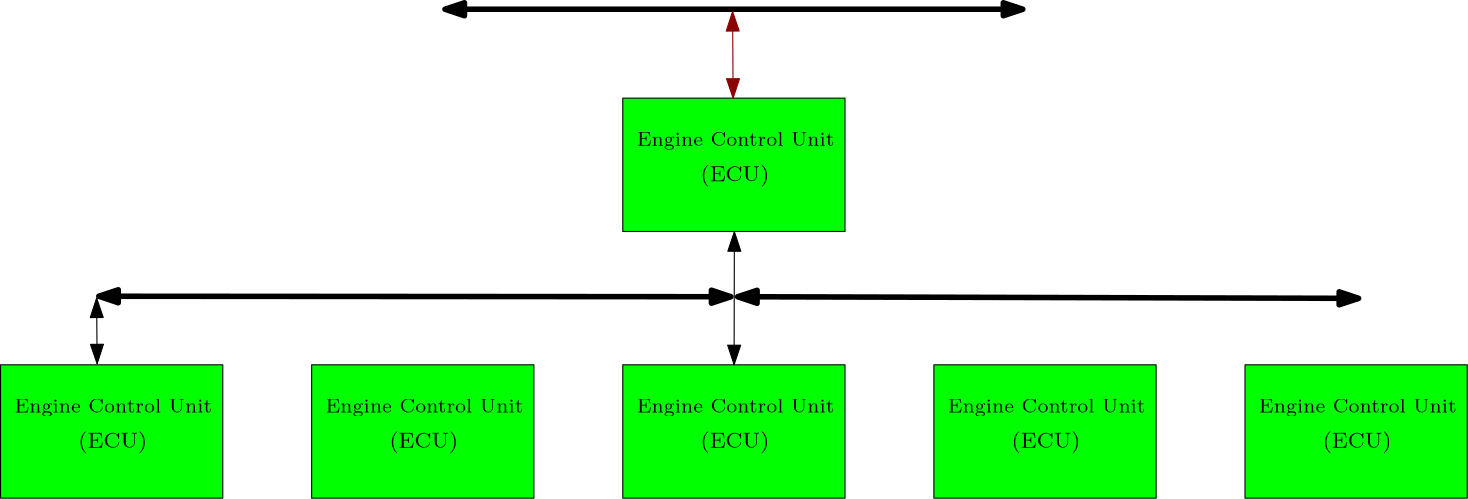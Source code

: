 <?xml version="1.0"?>
<!DOCTYPE ipe SYSTEM "ipe.dtd">
<ipe version="70218" creator="Ipe 7.2.28">
<info created="D:20240719111407" modified="D:20240719111407"/>
<ipestyle name="basic">
<symbol name="arrow/arc(spx)">
<path stroke="sym-stroke" fill="sym-stroke" pen="sym-pen">
0 0 m
-1 0.333 l
-1 -0.333 l
h
</path>
</symbol>
<symbol name="arrow/farc(spx)">
<path stroke="sym-stroke" fill="white" pen="sym-pen">
0 0 m
-1 0.333 l
-1 -0.333 l
h
</path>
</symbol>
<symbol name="arrow/ptarc(spx)">
<path stroke="sym-stroke" fill="sym-stroke" pen="sym-pen">
0 0 m
-1 0.333 l
-0.8 0 l
-1 -0.333 l
h
</path>
</symbol>
<symbol name="arrow/fptarc(spx)">
<path stroke="sym-stroke" fill="white" pen="sym-pen">
0 0 m
-1 0.333 l
-0.8 0 l
-1 -0.333 l
h
</path>
</symbol>
<symbol name="mark/circle(sx)" transformations="translations">
<path fill="sym-stroke">
0.6 0 0 0.6 0 0 e
0.4 0 0 0.4 0 0 e
</path>
</symbol>
<symbol name="mark/disk(sx)" transformations="translations">
<path fill="sym-stroke">
0.6 0 0 0.6 0 0 e
</path>
</symbol>
<symbol name="mark/fdisk(sfx)" transformations="translations">
<group>
<path fill="sym-fill">
0.5 0 0 0.5 0 0 e
</path>
<path fill="sym-stroke" fillrule="eofill">
0.6 0 0 0.6 0 0 e
0.4 0 0 0.4 0 0 e
</path>
</group>
</symbol>
<symbol name="mark/box(sx)" transformations="translations">
<path fill="sym-stroke" fillrule="eofill">
-0.6 -0.6 m
0.6 -0.6 l
0.6 0.6 l
-0.6 0.6 l
h
-0.4 -0.4 m
0.4 -0.4 l
0.4 0.4 l
-0.4 0.4 l
h
</path>
</symbol>
<symbol name="mark/square(sx)" transformations="translations">
<path fill="sym-stroke">
-0.6 -0.6 m
0.6 -0.6 l
0.6 0.6 l
-0.6 0.6 l
h
</path>
</symbol>
<symbol name="mark/fsquare(sfx)" transformations="translations">
<group>
<path fill="sym-fill">
-0.5 -0.5 m
0.5 -0.5 l
0.5 0.5 l
-0.5 0.5 l
h
</path>
<path fill="sym-stroke" fillrule="eofill">
-0.6 -0.6 m
0.6 -0.6 l
0.6 0.6 l
-0.6 0.6 l
h
-0.4 -0.4 m
0.4 -0.4 l
0.4 0.4 l
-0.4 0.4 l
h
</path>
</group>
</symbol>
<symbol name="mark/cross(sx)" transformations="translations">
<group>
<path fill="sym-stroke">
-0.43 -0.57 m
0.57 0.43 l
0.43 0.57 l
-0.57 -0.43 l
h
</path>
<path fill="sym-stroke">
-0.43 0.57 m
0.57 -0.43 l
0.43 -0.57 l
-0.57 0.43 l
h
</path>
</group>
</symbol>
<symbol name="arrow/fnormal(spx)">
<path stroke="sym-stroke" fill="white" pen="sym-pen">
0 0 m
-1 0.333 l
-1 -0.333 l
h
</path>
</symbol>
<symbol name="arrow/pointed(spx)">
<path stroke="sym-stroke" fill="sym-stroke" pen="sym-pen">
0 0 m
-1 0.333 l
-0.8 0 l
-1 -0.333 l
h
</path>
</symbol>
<symbol name="arrow/fpointed(spx)">
<path stroke="sym-stroke" fill="white" pen="sym-pen">
0 0 m
-1 0.333 l
-0.8 0 l
-1 -0.333 l
h
</path>
</symbol>
<symbol name="arrow/linear(spx)">
<path stroke="sym-stroke" pen="sym-pen">
-1 0.333 m
0 0 l
-1 -0.333 l
</path>
</symbol>
<symbol name="arrow/fdouble(spx)">
<path stroke="sym-stroke" fill="white" pen="sym-pen">
0 0 m
-1 0.333 l
-1 -0.333 l
h
-1 0 m
-2 0.333 l
-2 -0.333 l
h
</path>
</symbol>
<symbol name="arrow/double(spx)">
<path stroke="sym-stroke" fill="sym-stroke" pen="sym-pen">
0 0 m
-1 0.333 l
-1 -0.333 l
h
-1 0 m
-2 0.333 l
-2 -0.333 l
h
</path>
</symbol>
<symbol name="arrow/mid-normal(spx)">
<path stroke="sym-stroke" fill="sym-stroke" pen="sym-pen">
0.5 0 m
-0.5 0.333 l
-0.5 -0.333 l
h
</path>
</symbol>
<symbol name="arrow/mid-fnormal(spx)">
<path stroke="sym-stroke" fill="white" pen="sym-pen">
0.5 0 m
-0.5 0.333 l
-0.5 -0.333 l
h
</path>
</symbol>
<symbol name="arrow/mid-pointed(spx)">
<path stroke="sym-stroke" fill="sym-stroke" pen="sym-pen">
0.5 0 m
-0.5 0.333 l
-0.3 0 l
-0.5 -0.333 l
h
</path>
</symbol>
<symbol name="arrow/mid-fpointed(spx)">
<path stroke="sym-stroke" fill="white" pen="sym-pen">
0.5 0 m
-0.5 0.333 l
-0.3 0 l
-0.5 -0.333 l
h
</path>
</symbol>
<symbol name="arrow/mid-double(spx)">
<path stroke="sym-stroke" fill="sym-stroke" pen="sym-pen">
1 0 m
0 0.333 l
0 -0.333 l
h
0 0 m
-1 0.333 l
-1 -0.333 l
h
</path>
</symbol>
<symbol name="arrow/mid-fdouble(spx)">
<path stroke="sym-stroke" fill="white" pen="sym-pen">
1 0 m
0 0.333 l
0 -0.333 l
h
0 0 m
-1 0.333 l
-1 -0.333 l
h
</path>
</symbol>
<anglesize name="22.5 deg" value="22.5"/>
<anglesize name="30 deg" value="30"/>
<anglesize name="45 deg" value="45"/>
<anglesize name="60 deg" value="60"/>
<anglesize name="90 deg" value="90"/>
<arrowsize name="large" value="10"/>
<arrowsize name="small" value="5"/>
<arrowsize name="tiny" value="3"/>
<color name="blue" value="0 0 1"/>
<color name="brown" value="0.647 0.165 0.165"/>
<color name="darkblue" value="0 0 0.545"/>
<color name="darkcyan" value="0 0.545 0.545"/>
<color name="darkgray" value="0.663"/>
<color name="darkgreen" value="0 0.392 0"/>
<color name="darkmagenta" value="0.545 0 0.545"/>
<color name="darkorange" value="1 0.549 0"/>
<color name="darkred" value="0.545 0 0"/>
<color name="gold" value="1 0.843 0"/>
<color name="gray" value="0.745"/>
<color name="green" value="0 1 0"/>
<color name="lightblue" value="0.678 0.847 0.902"/>
<color name="lightcyan" value="0.878 1 1"/>
<color name="lightgray" value="0.827"/>
<color name="lightgreen" value="0.565 0.933 0.565"/>
<color name="lightyellow" value="1 1 0.878"/>
<color name="navy" value="0 0 0.502"/>
<color name="orange" value="1 0.647 0"/>
<color name="pink" value="1 0.753 0.796"/>
<color name="purple" value="0.627 0.125 0.941"/>
<color name="red" value="1 0 0"/>
<color name="seagreen" value="0.18 0.545 0.341"/>
<color name="turquoise" value="0.251 0.878 0.816"/>
<color name="violet" value="0.933 0.51 0.933"/>
<color name="yellow" value="1 1 0"/>
<dashstyle name="dash dot dotted" value="[4 2 1 2 1 2] 0"/>
<dashstyle name="dash dotted" value="[4 2 1 2] 0"/>
<dashstyle name="dashed" value="[4] 0"/>
<dashstyle name="dotted" value="[1 3] 0"/>
<gridsize name="10 pts (~3.5 mm)" value="10"/>
<gridsize name="14 pts (~5 mm)" value="14"/>
<gridsize name="16 pts (~6 mm)" value="16"/>
<gridsize name="20 pts (~7 mm)" value="20"/>
<gridsize name="28 pts (~10 mm)" value="28"/>
<gridsize name="32 pts (~12 mm)" value="32"/>
<gridsize name="4 pts" value="4"/>
<gridsize name="56 pts (~20 mm)" value="56"/>
<gridsize name="8 pts (~3 mm)" value="8"/>
<opacity name="10%" value="0.1"/>
<opacity name="30%" value="0.3"/>
<opacity name="50%" value="0.5"/>
<opacity name="75%" value="0.75"/>
<pen name="fat" value="1.2"/>
<pen name="heavier" value="0.8"/>
<pen name="ultrafat" value="2"/>
<symbolsize name="large" value="5"/>
<symbolsize name="small" value="2"/>
<symbolsize name="tiny" value="1.1"/>
<textsize name="Huge" value="\Huge"/>
<textsize name="LARGE" value="\LARGE"/>
<textsize name="Large" value="\Large"/>
<textsize name="footnote" value="\footnotesize"/>
<textsize name="huge" value="\huge"/>
<textsize name="large" value="\large"/>
<textsize name="script" value="\scriptsize"/>
<textsize name="small" value="\small"/>
<textsize name="tiny" value="\tiny"/>
<textstyle name="center" begin="\begin{center}" end="\end{center}"/>
<textstyle name="item" begin="\begin{itemize}\item{}" end="\end{itemize}"/>
<textstyle name="itemize" begin="\begin{itemize}" end="\end{itemize}"/>
<tiling name="falling" angle="-60" step="4" width="1"/>
<tiling name="rising" angle="30" step="4" width="1"/>
</ipestyle>
<page>
<layer name="alpha"/>
<view layers="alpha" active="alpha"/>
<path layer="alpha" stroke="black" fill="green">
256 608 m
256 560 l
336 560 l
336 608 l
h
</path>
<path stroke="black" pen="ultrafat" arrow="normal/normal" rarrow="normal/normal">
192 640 m
400 640 l
</path>
<text matrix="1 0 0 1 -11.0145 -1.16328" transformations="translations" pos="272 592" stroke="black" type="label" width="71.24" height="4.849" depth="1.35" valign="baseline" size="script">Engine Control Unit</text>
<text matrix="1 0 0 1 0.332365 -5.81639" transformations="translations" pos="283.646 583.923" stroke="black" type="label" width="24.805" height="5.98" depth="1.99" valign="baseline" size="footnote">(ECU)</text>
<path stroke="darkred" arrow="normal/normal" rarrow="normal/normal">
295.728 607.988 m
295.531 639.153 l
</path>
<path matrix="1 0 0 1 0 -96" stroke="black" fill="green">
256 608 m
256 560 l
336 560 l
336 608 l
h
</path>
<text matrix="1 0 0 1 -11.0145 -97.1633" transformations="translations" pos="272 592" stroke="black" type="label" width="71.24" height="4.849" depth="1.35" valign="baseline" size="script">Engine Control Unit</text>
<text matrix="1 0 0 1 0.332365 -101.816" transformations="translations" pos="283.646 583.923" stroke="black" type="label" width="24.805" height="5.98" depth="1.99" valign="baseline" size="footnote">(ECU)</text>
<path matrix="1 0 0 1 -112 -96" stroke="black" fill="green">
256 608 m
256 560 l
336 560 l
336 608 l
h
</path>
<text matrix="1 0 0 1 -123.014 -97.1633" transformations="translations" pos="272 592" stroke="black" type="label" width="71.24" height="4.849" depth="1.35" valign="baseline" size="script">Engine Control Unit</text>
<text matrix="1 0 0 1 -111.668 -101.816" transformations="translations" pos="283.646 583.923" stroke="black" type="label" width="24.805" height="5.98" depth="1.99" valign="baseline" size="footnote">(ECU)</text>
<path matrix="1 0 0 1 -224 -96" stroke="black" fill="green">
256 608 m
256 560 l
336 560 l
336 608 l
h
</path>
<text matrix="1 0 0 1 -235.014 -97.1633" transformations="translations" pos="272 592" stroke="black" type="label" width="71.24" height="4.849" depth="1.35" valign="baseline" size="script">Engine Control Unit</text>
<text matrix="1 0 0 1 -223.668 -101.816" transformations="translations" pos="283.646 583.923" stroke="black" type="label" width="24.805" height="5.98" depth="1.99" valign="baseline" size="footnote">(ECU)</text>
<path matrix="1 0 0 1 112 -96" stroke="black" fill="green">
256 608 m
256 560 l
336 560 l
336 608 l
h
</path>
<text matrix="1 0 0 1 100.986 -97.1633" transformations="translations" pos="272 592" stroke="black" type="label" width="71.24" height="4.849" depth="1.35" valign="baseline" size="script">Engine Control Unit</text>
<text matrix="1 0 0 1 112.332 -101.816" transformations="translations" pos="283.646 583.923" stroke="black" type="label" width="24.805" height="5.98" depth="1.99" valign="baseline" size="footnote">(ECU)</text>
<path matrix="1 0 0 1 224 -96" stroke="black" fill="green">
256 608 m
256 560 l
336 560 l
336 608 l
h
</path>
<text matrix="1 0 0 1 212.986 -97.1633" transformations="translations" pos="272 592" stroke="black" type="label" width="71.24" height="4.849" depth="1.35" valign="baseline" size="script">Engine Control Unit</text>
<text matrix="1 0 0 1 224.332 -101.816" transformations="translations" pos="283.646 583.923" stroke="black" type="label" width="24.805" height="5.98" depth="1.99" valign="baseline" size="footnote">(ECU)</text>
<path stroke="black" arrow="normal/normal" rarrow="normal/normal">
296.174 559.89 m
296.077 512.052 l
</path>
<path matrix="1 0 0 1 -1.25051 -0.106427" stroke="black" pen="ultrafat" arrow="normal/normal" rarrow="normal/normal">
296.169 536.619 m
68.6211 536.789 l
</path>
<path matrix="1 0 0 1 1.00034 -0.0649571" stroke="black" pen="ultrafat" arrow="normal/normal" rarrow="normal/normal">
296.351 536.567 m
519.903 535.988 l
</path>
<path stroke="black" arrow="normal/normal" rarrow="normal/normal">
66.5801 536.021 m
66.7652 512.374 l
</path>
</page>
</ipe>
